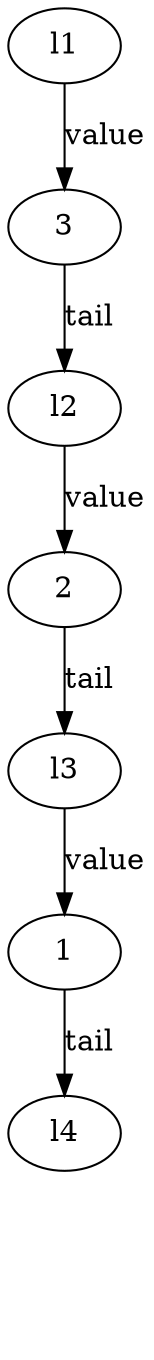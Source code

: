 digraph {
    l1[class="fix"]
    l2[class="fix"]
    l3[class="fix"]
    l4[class="fix"]
    p1[label=3 class="cell"]
    p2[label=2 class="cell"]
    p3[label=1 class="cell"]
    nil[class="nil" style=invis]

    l1 -> p1[label=value]
    p1 -> l2[label=tail]
    l2 -> p2[label=value]
    p2 -> l3[label=tail]
    l3 -> p3[label=value]
    p3 -> l4[label=tail]
    l4 -> nil[label=value style=invis]
}
